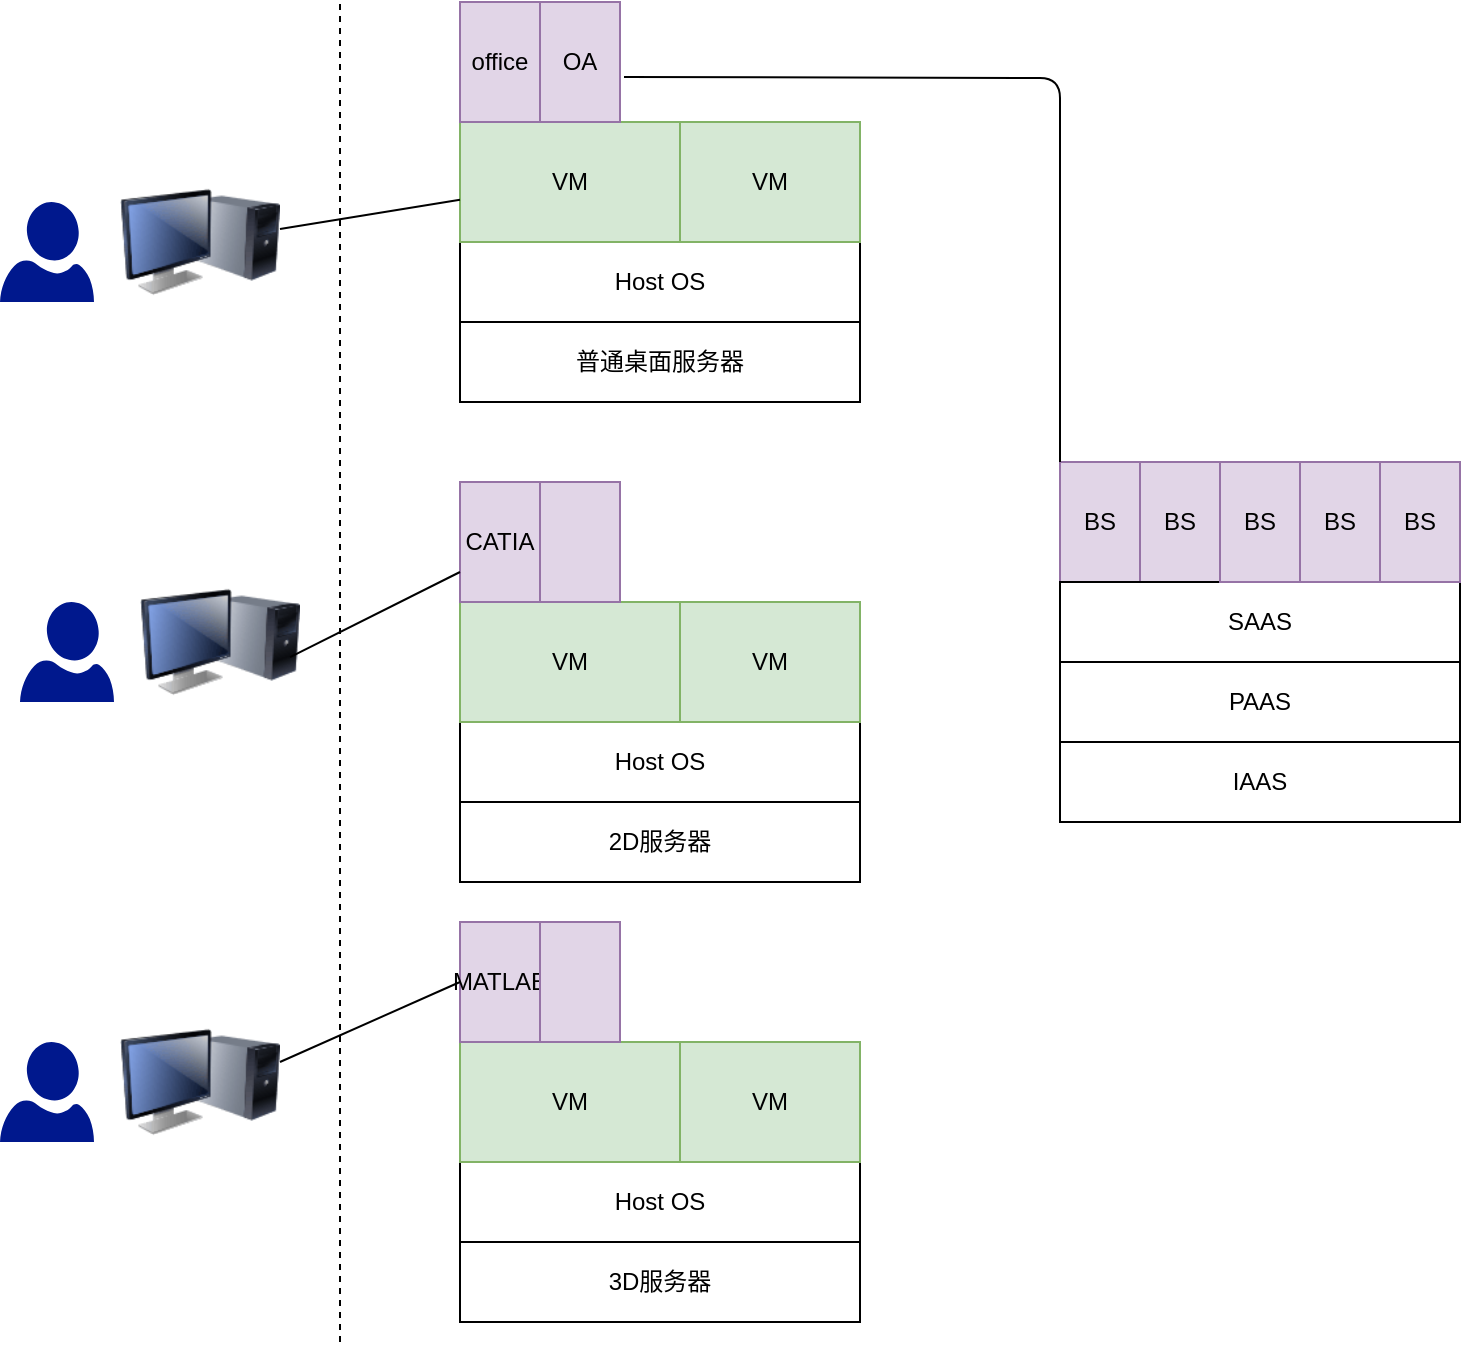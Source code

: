 <mxfile version="14.4.7" type="github">
  <diagram id="gBMcK8XXlve4VoCDwNx-" name="第 1 页">
    <mxGraphModel dx="1002" dy="825" grid="1" gridSize="10" guides="1" tooltips="1" connect="1" arrows="1" fold="1" page="1" pageScale="1" pageWidth="827" pageHeight="1169" math="0" shadow="0">
      <root>
        <mxCell id="0" />
        <mxCell id="1" parent="0" />
        <mxCell id="j_xZL2Bh0vPb1_JvHwk9-1" value="普通桌面服务器" style="rounded=0;whiteSpace=wrap;html=1;" vertex="1" parent="1">
          <mxGeometry x="300" y="240" width="200" height="40" as="geometry" />
        </mxCell>
        <mxCell id="j_xZL2Bh0vPb1_JvHwk9-3" value="" style="image;html=1;image=img/lib/clip_art/computers/Monitor_Tower_128x128.png" vertex="1" parent="1">
          <mxGeometry x="130" y="160" width="80" height="80" as="geometry" />
        </mxCell>
        <mxCell id="j_xZL2Bh0vPb1_JvHwk9-4" value="" style="aspect=fixed;pointerEvents=1;shadow=0;dashed=0;html=1;strokeColor=none;labelPosition=center;verticalLabelPosition=bottom;verticalAlign=top;align=center;fillColor=#00188D;shape=mxgraph.azure.user" vertex="1" parent="1">
          <mxGeometry x="70" y="180" width="47" height="50" as="geometry" />
        </mxCell>
        <mxCell id="j_xZL2Bh0vPb1_JvHwk9-5" value="" style="endArrow=none;dashed=1;html=1;" edge="1" parent="1">
          <mxGeometry width="50" height="50" relative="1" as="geometry">
            <mxPoint x="240" y="750" as="sourcePoint" />
            <mxPoint x="240" y="80" as="targetPoint" />
          </mxGeometry>
        </mxCell>
        <mxCell id="j_xZL2Bh0vPb1_JvHwk9-6" value="Host OS" style="rounded=0;whiteSpace=wrap;html=1;" vertex="1" parent="1">
          <mxGeometry x="300" y="200" width="200" height="40" as="geometry" />
        </mxCell>
        <mxCell id="j_xZL2Bh0vPb1_JvHwk9-7" value="VM" style="rounded=0;whiteSpace=wrap;html=1;fillColor=#d5e8d4;strokeColor=#82b366;" vertex="1" parent="1">
          <mxGeometry x="300" y="140" width="110" height="60" as="geometry" />
        </mxCell>
        <mxCell id="j_xZL2Bh0vPb1_JvHwk9-9" value="VM" style="rounded=0;whiteSpace=wrap;html=1;fillColor=#d5e8d4;strokeColor=#82b366;" vertex="1" parent="1">
          <mxGeometry x="410" y="140" width="90" height="60" as="geometry" />
        </mxCell>
        <mxCell id="j_xZL2Bh0vPb1_JvHwk9-17" value="" style="endArrow=none;html=1;" edge="1" parent="1" source="j_xZL2Bh0vPb1_JvHwk9-3" target="j_xZL2Bh0vPb1_JvHwk9-7">
          <mxGeometry width="50" height="50" relative="1" as="geometry">
            <mxPoint x="260" y="280" as="sourcePoint" />
            <mxPoint x="440" y="330" as="targetPoint" />
          </mxGeometry>
        </mxCell>
        <mxCell id="j_xZL2Bh0vPb1_JvHwk9-18" value="office" style="rounded=0;whiteSpace=wrap;html=1;fillColor=#e1d5e7;strokeColor=#9673a6;" vertex="1" parent="1">
          <mxGeometry x="300" y="80" width="40" height="60" as="geometry" />
        </mxCell>
        <mxCell id="j_xZL2Bh0vPb1_JvHwk9-19" value="OA" style="rounded=0;whiteSpace=wrap;html=1;fillColor=#e1d5e7;strokeColor=#9673a6;" vertex="1" parent="1">
          <mxGeometry x="340" y="80" width="40" height="60" as="geometry" />
        </mxCell>
        <mxCell id="j_xZL2Bh0vPb1_JvHwk9-21" value="2D服务器" style="rounded=0;whiteSpace=wrap;html=1;" vertex="1" parent="1">
          <mxGeometry x="300" y="480" width="200" height="40" as="geometry" />
        </mxCell>
        <mxCell id="j_xZL2Bh0vPb1_JvHwk9-22" value="Host OS" style="rounded=0;whiteSpace=wrap;html=1;" vertex="1" parent="1">
          <mxGeometry x="300" y="440" width="200" height="40" as="geometry" />
        </mxCell>
        <mxCell id="j_xZL2Bh0vPb1_JvHwk9-23" value="VM" style="rounded=0;whiteSpace=wrap;html=1;fillColor=#d5e8d4;strokeColor=#82b366;" vertex="1" parent="1">
          <mxGeometry x="300" y="380" width="110" height="60" as="geometry" />
        </mxCell>
        <mxCell id="j_xZL2Bh0vPb1_JvHwk9-24" value="VM" style="rounded=0;whiteSpace=wrap;html=1;fillColor=#d5e8d4;strokeColor=#82b366;" vertex="1" parent="1">
          <mxGeometry x="410" y="380" width="90" height="60" as="geometry" />
        </mxCell>
        <mxCell id="j_xZL2Bh0vPb1_JvHwk9-25" value="CATIA" style="rounded=0;whiteSpace=wrap;html=1;fillColor=#e1d5e7;strokeColor=#9673a6;" vertex="1" parent="1">
          <mxGeometry x="300" y="320" width="40" height="60" as="geometry" />
        </mxCell>
        <mxCell id="j_xZL2Bh0vPb1_JvHwk9-26" value="" style="rounded=0;whiteSpace=wrap;html=1;fillColor=#e1d5e7;strokeColor=#9673a6;" vertex="1" parent="1">
          <mxGeometry x="340" y="320" width="40" height="60" as="geometry" />
        </mxCell>
        <mxCell id="j_xZL2Bh0vPb1_JvHwk9-27" value="3D服务器" style="rounded=0;whiteSpace=wrap;html=1;" vertex="1" parent="1">
          <mxGeometry x="300" y="700" width="200" height="40" as="geometry" />
        </mxCell>
        <mxCell id="j_xZL2Bh0vPb1_JvHwk9-28" value="Host OS" style="rounded=0;whiteSpace=wrap;html=1;" vertex="1" parent="1">
          <mxGeometry x="300" y="660" width="200" height="40" as="geometry" />
        </mxCell>
        <mxCell id="j_xZL2Bh0vPb1_JvHwk9-29" value="VM" style="rounded=0;whiteSpace=wrap;html=1;fillColor=#d5e8d4;strokeColor=#82b366;" vertex="1" parent="1">
          <mxGeometry x="300" y="600" width="110" height="60" as="geometry" />
        </mxCell>
        <mxCell id="j_xZL2Bh0vPb1_JvHwk9-30" value="VM" style="rounded=0;whiteSpace=wrap;html=1;fillColor=#d5e8d4;strokeColor=#82b366;" vertex="1" parent="1">
          <mxGeometry x="410" y="600" width="90" height="60" as="geometry" />
        </mxCell>
        <mxCell id="j_xZL2Bh0vPb1_JvHwk9-31" value="MATLAB" style="rounded=0;whiteSpace=wrap;html=1;fillColor=#e1d5e7;strokeColor=#9673a6;" vertex="1" parent="1">
          <mxGeometry x="300" y="540" width="40" height="60" as="geometry" />
        </mxCell>
        <mxCell id="j_xZL2Bh0vPb1_JvHwk9-32" value="" style="rounded=0;whiteSpace=wrap;html=1;fillColor=#e1d5e7;strokeColor=#9673a6;" vertex="1" parent="1">
          <mxGeometry x="340" y="540" width="40" height="60" as="geometry" />
        </mxCell>
        <mxCell id="j_xZL2Bh0vPb1_JvHwk9-33" value="IAAS" style="rounded=0;whiteSpace=wrap;html=1;" vertex="1" parent="1">
          <mxGeometry x="600" y="450" width="200" height="40" as="geometry" />
        </mxCell>
        <mxCell id="j_xZL2Bh0vPb1_JvHwk9-34" value="PAAS" style="rounded=0;whiteSpace=wrap;html=1;" vertex="1" parent="1">
          <mxGeometry x="600" y="410" width="200" height="40" as="geometry" />
        </mxCell>
        <mxCell id="j_xZL2Bh0vPb1_JvHwk9-37" value="BS" style="rounded=0;whiteSpace=wrap;html=1;fillColor=#e1d5e7;strokeColor=#9673a6;" vertex="1" parent="1">
          <mxGeometry x="600" y="310" width="40" height="60" as="geometry" />
        </mxCell>
        <mxCell id="j_xZL2Bh0vPb1_JvHwk9-38" value="BS" style="rounded=0;whiteSpace=wrap;html=1;fillColor=#e1d5e7;strokeColor=#9673a6;" vertex="1" parent="1">
          <mxGeometry x="640" y="310" width="40" height="60" as="geometry" />
        </mxCell>
        <mxCell id="j_xZL2Bh0vPb1_JvHwk9-39" value="SAAS" style="rounded=0;whiteSpace=wrap;html=1;" vertex="1" parent="1">
          <mxGeometry x="600" y="370" width="200" height="40" as="geometry" />
        </mxCell>
        <mxCell id="j_xZL2Bh0vPb1_JvHwk9-40" value="BS" style="rounded=0;whiteSpace=wrap;html=1;fillColor=#e1d5e7;strokeColor=#9673a6;" vertex="1" parent="1">
          <mxGeometry x="680" y="310" width="40" height="60" as="geometry" />
        </mxCell>
        <mxCell id="j_xZL2Bh0vPb1_JvHwk9-41" value="BS" style="rounded=0;whiteSpace=wrap;html=1;fillColor=#e1d5e7;strokeColor=#9673a6;" vertex="1" parent="1">
          <mxGeometry x="720" y="310" width="40" height="60" as="geometry" />
        </mxCell>
        <mxCell id="j_xZL2Bh0vPb1_JvHwk9-43" value="BS" style="rounded=0;whiteSpace=wrap;html=1;fillColor=#e1d5e7;strokeColor=#9673a6;" vertex="1" parent="1">
          <mxGeometry x="760" y="310" width="40" height="60" as="geometry" />
        </mxCell>
        <mxCell id="j_xZL2Bh0vPb1_JvHwk9-44" value="" style="image;html=1;image=img/lib/clip_art/computers/Monitor_Tower_128x128.png" vertex="1" parent="1">
          <mxGeometry x="140" y="360" width="80" height="80" as="geometry" />
        </mxCell>
        <mxCell id="j_xZL2Bh0vPb1_JvHwk9-45" value="" style="aspect=fixed;pointerEvents=1;shadow=0;dashed=0;html=1;strokeColor=none;labelPosition=center;verticalLabelPosition=bottom;verticalAlign=top;align=center;fillColor=#00188D;shape=mxgraph.azure.user" vertex="1" parent="1">
          <mxGeometry x="80" y="380" width="47" height="50" as="geometry" />
        </mxCell>
        <mxCell id="j_xZL2Bh0vPb1_JvHwk9-46" value="" style="image;html=1;image=img/lib/clip_art/computers/Monitor_Tower_128x128.png" vertex="1" parent="1">
          <mxGeometry x="130" y="580" width="80" height="80" as="geometry" />
        </mxCell>
        <mxCell id="j_xZL2Bh0vPb1_JvHwk9-47" value="" style="aspect=fixed;pointerEvents=1;shadow=0;dashed=0;html=1;strokeColor=none;labelPosition=center;verticalLabelPosition=bottom;verticalAlign=top;align=center;fillColor=#00188D;shape=mxgraph.azure.user" vertex="1" parent="1">
          <mxGeometry x="70" y="600" width="47" height="50" as="geometry" />
        </mxCell>
        <mxCell id="j_xZL2Bh0vPb1_JvHwk9-48" value="" style="endArrow=none;html=1;entryX=0.938;entryY=0.594;entryDx=0;entryDy=0;entryPerimeter=0;exitX=0;exitY=0.75;exitDx=0;exitDy=0;" edge="1" parent="1" source="j_xZL2Bh0vPb1_JvHwk9-25" target="j_xZL2Bh0vPb1_JvHwk9-44">
          <mxGeometry width="50" height="50" relative="1" as="geometry">
            <mxPoint x="390" y="550" as="sourcePoint" />
            <mxPoint x="440" y="500" as="targetPoint" />
          </mxGeometry>
        </mxCell>
        <mxCell id="j_xZL2Bh0vPb1_JvHwk9-49" value="" style="endArrow=none;html=1;exitX=1;exitY=0.375;exitDx=0;exitDy=0;exitPerimeter=0;" edge="1" parent="1" source="j_xZL2Bh0vPb1_JvHwk9-46">
          <mxGeometry width="50" height="50" relative="1" as="geometry">
            <mxPoint x="390" y="550" as="sourcePoint" />
            <mxPoint x="300" y="570" as="targetPoint" />
          </mxGeometry>
        </mxCell>
        <mxCell id="j_xZL2Bh0vPb1_JvHwk9-50" value="" style="endArrow=none;html=1;entryX=1.05;entryY=0.625;entryDx=0;entryDy=0;entryPerimeter=0;exitX=0;exitY=0;exitDx=0;exitDy=0;" edge="1" parent="1" source="j_xZL2Bh0vPb1_JvHwk9-37" target="j_xZL2Bh0vPb1_JvHwk9-19">
          <mxGeometry width="50" height="50" relative="1" as="geometry">
            <mxPoint x="390" y="430" as="sourcePoint" />
            <mxPoint x="440" y="380" as="targetPoint" />
            <Array as="points">
              <mxPoint x="600" y="118" />
            </Array>
          </mxGeometry>
        </mxCell>
      </root>
    </mxGraphModel>
  </diagram>
</mxfile>
